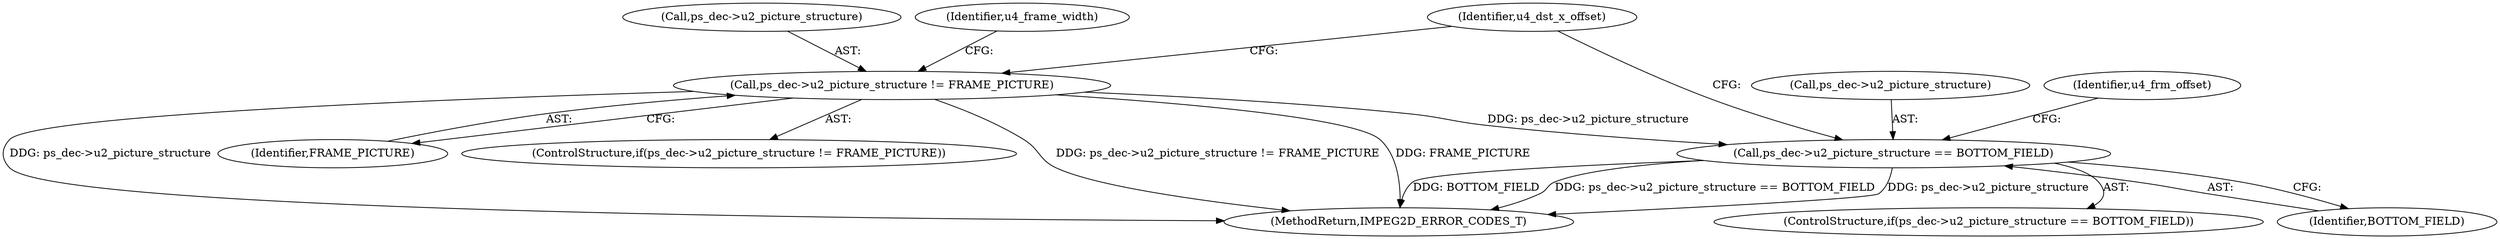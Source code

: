 digraph "0_Android_ffab15eb80630dc799eb410855c93525b75233c3_1@pointer" {
"1000144" [label="(Call,ps_dec->u2_picture_structure != FRAME_PICTURE)"];
"1000154" [label="(Call,ps_dec->u2_picture_structure == BOTTOM_FIELD)"];
"1000144" [label="(Call,ps_dec->u2_picture_structure != FRAME_PICTURE)"];
"1000158" [label="(Identifier,BOTTOM_FIELD)"];
"1000173" [label="(Identifier,u4_dst_x_offset)"];
"1000430" [label="(MethodReturn,IMPEG2D_ERROR_CODES_T)"];
"1000155" [label="(Call,ps_dec->u2_picture_structure)"];
"1000148" [label="(Identifier,FRAME_PICTURE)"];
"1000153" [label="(ControlStructure,if(ps_dec->u2_picture_structure == BOTTOM_FIELD))"];
"1000145" [label="(Call,ps_dec->u2_picture_structure)"];
"1000143" [label="(ControlStructure,if(ps_dec->u2_picture_structure != FRAME_PICTURE))"];
"1000154" [label="(Call,ps_dec->u2_picture_structure == BOTTOM_FIELD)"];
"1000151" [label="(Identifier,u4_frame_width)"];
"1000161" [label="(Identifier,u4_frm_offset)"];
"1000144" -> "1000143"  [label="AST: "];
"1000144" -> "1000148"  [label="CFG: "];
"1000145" -> "1000144"  [label="AST: "];
"1000148" -> "1000144"  [label="AST: "];
"1000151" -> "1000144"  [label="CFG: "];
"1000173" -> "1000144"  [label="CFG: "];
"1000144" -> "1000430"  [label="DDG: ps_dec->u2_picture_structure != FRAME_PICTURE"];
"1000144" -> "1000430"  [label="DDG: FRAME_PICTURE"];
"1000144" -> "1000430"  [label="DDG: ps_dec->u2_picture_structure"];
"1000144" -> "1000154"  [label="DDG: ps_dec->u2_picture_structure"];
"1000154" -> "1000153"  [label="AST: "];
"1000154" -> "1000158"  [label="CFG: "];
"1000155" -> "1000154"  [label="AST: "];
"1000158" -> "1000154"  [label="AST: "];
"1000161" -> "1000154"  [label="CFG: "];
"1000173" -> "1000154"  [label="CFG: "];
"1000154" -> "1000430"  [label="DDG: ps_dec->u2_picture_structure"];
"1000154" -> "1000430"  [label="DDG: BOTTOM_FIELD"];
"1000154" -> "1000430"  [label="DDG: ps_dec->u2_picture_structure == BOTTOM_FIELD"];
}
